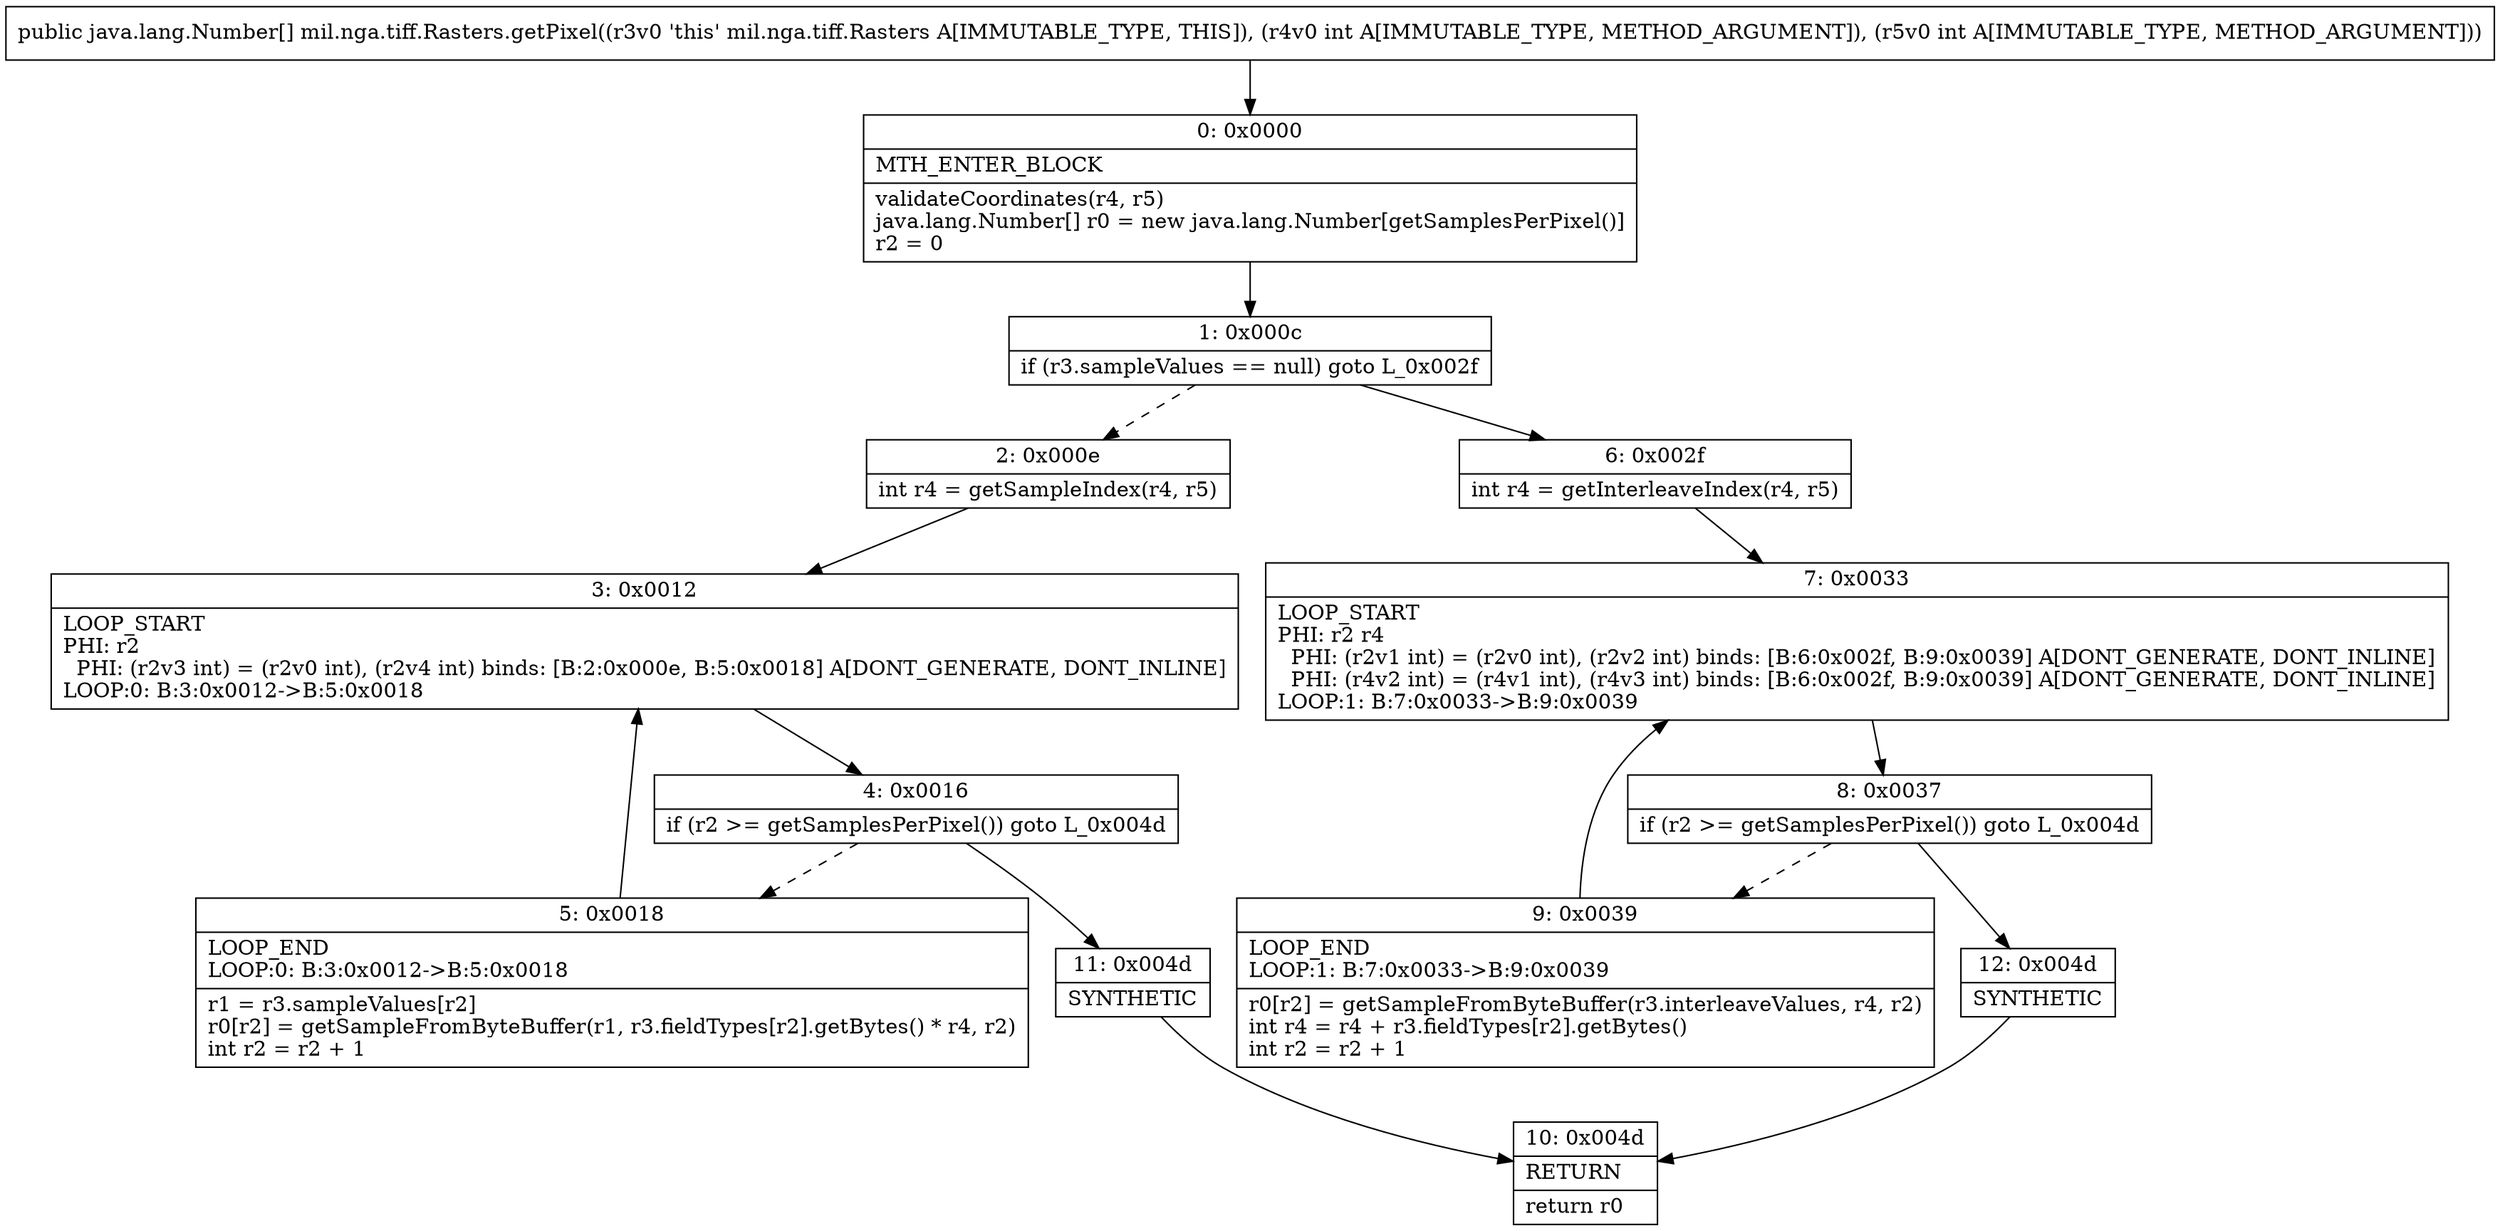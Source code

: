 digraph "CFG formil.nga.tiff.Rasters.getPixel(II)[Ljava\/lang\/Number;" {
Node_0 [shape=record,label="{0\:\ 0x0000|MTH_ENTER_BLOCK\l|validateCoordinates(r4, r5)\ljava.lang.Number[] r0 = new java.lang.Number[getSamplesPerPixel()]\lr2 = 0\l}"];
Node_1 [shape=record,label="{1\:\ 0x000c|if (r3.sampleValues == null) goto L_0x002f\l}"];
Node_2 [shape=record,label="{2\:\ 0x000e|int r4 = getSampleIndex(r4, r5)\l}"];
Node_3 [shape=record,label="{3\:\ 0x0012|LOOP_START\lPHI: r2 \l  PHI: (r2v3 int) = (r2v0 int), (r2v4 int) binds: [B:2:0x000e, B:5:0x0018] A[DONT_GENERATE, DONT_INLINE]\lLOOP:0: B:3:0x0012\-\>B:5:0x0018\l}"];
Node_4 [shape=record,label="{4\:\ 0x0016|if (r2 \>= getSamplesPerPixel()) goto L_0x004d\l}"];
Node_5 [shape=record,label="{5\:\ 0x0018|LOOP_END\lLOOP:0: B:3:0x0012\-\>B:5:0x0018\l|r1 = r3.sampleValues[r2]\lr0[r2] = getSampleFromByteBuffer(r1, r3.fieldTypes[r2].getBytes() * r4, r2)\lint r2 = r2 + 1\l}"];
Node_6 [shape=record,label="{6\:\ 0x002f|int r4 = getInterleaveIndex(r4, r5)\l}"];
Node_7 [shape=record,label="{7\:\ 0x0033|LOOP_START\lPHI: r2 r4 \l  PHI: (r2v1 int) = (r2v0 int), (r2v2 int) binds: [B:6:0x002f, B:9:0x0039] A[DONT_GENERATE, DONT_INLINE]\l  PHI: (r4v2 int) = (r4v1 int), (r4v3 int) binds: [B:6:0x002f, B:9:0x0039] A[DONT_GENERATE, DONT_INLINE]\lLOOP:1: B:7:0x0033\-\>B:9:0x0039\l}"];
Node_8 [shape=record,label="{8\:\ 0x0037|if (r2 \>= getSamplesPerPixel()) goto L_0x004d\l}"];
Node_9 [shape=record,label="{9\:\ 0x0039|LOOP_END\lLOOP:1: B:7:0x0033\-\>B:9:0x0039\l|r0[r2] = getSampleFromByteBuffer(r3.interleaveValues, r4, r2)\lint r4 = r4 + r3.fieldTypes[r2].getBytes()\lint r2 = r2 + 1\l}"];
Node_10 [shape=record,label="{10\:\ 0x004d|RETURN\l|return r0\l}"];
Node_11 [shape=record,label="{11\:\ 0x004d|SYNTHETIC\l}"];
Node_12 [shape=record,label="{12\:\ 0x004d|SYNTHETIC\l}"];
MethodNode[shape=record,label="{public java.lang.Number[] mil.nga.tiff.Rasters.getPixel((r3v0 'this' mil.nga.tiff.Rasters A[IMMUTABLE_TYPE, THIS]), (r4v0 int A[IMMUTABLE_TYPE, METHOD_ARGUMENT]), (r5v0 int A[IMMUTABLE_TYPE, METHOD_ARGUMENT])) }"];
MethodNode -> Node_0;
Node_0 -> Node_1;
Node_1 -> Node_2[style=dashed];
Node_1 -> Node_6;
Node_2 -> Node_3;
Node_3 -> Node_4;
Node_4 -> Node_5[style=dashed];
Node_4 -> Node_11;
Node_5 -> Node_3;
Node_6 -> Node_7;
Node_7 -> Node_8;
Node_8 -> Node_9[style=dashed];
Node_8 -> Node_12;
Node_9 -> Node_7;
Node_11 -> Node_10;
Node_12 -> Node_10;
}

